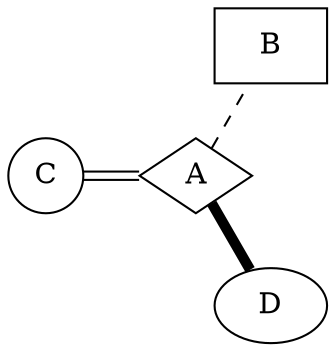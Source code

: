 graph {
  // use a radial layout (because mermaid.js cannot)
  layout=twopi

  A [shape=diamond]
  B [shape=box]
  C [shape=circle]

  A -- B [style=dashed]
  // edge using a static color with transparent fill
  A -- C [color="black:invis:black"]
  A -- D [penwidth=5, arrowhead=none]

}
